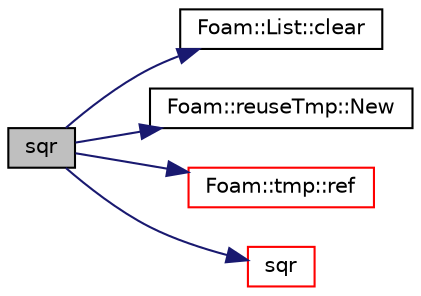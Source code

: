 digraph "sqr"
{
  bgcolor="transparent";
  edge [fontname="Helvetica",fontsize="10",labelfontname="Helvetica",labelfontsize="10"];
  node [fontname="Helvetica",fontsize="10",shape=record];
  rankdir="LR";
  Node1 [label="sqr",height=0.2,width=0.4,color="black", fillcolor="grey75", style="filled", fontcolor="black"];
  Node1 -> Node2 [color="midnightblue",fontsize="10",style="solid",fontname="Helvetica"];
  Node2 [label="Foam::List::clear",height=0.2,width=0.4,color="black",URL="$a01366.html#ac8bb3912a3ce86b15842e79d0b421204",tooltip="Clear the list, i.e. set size to zero. "];
  Node1 -> Node3 [color="midnightblue",fontsize="10",style="solid",fontname="Helvetica"];
  Node3 [label="Foam::reuseTmp::New",height=0.2,width=0.4,color="black",URL="$a02171.html#a2b5e0e2610db362989068624238a3e2c"];
  Node1 -> Node4 [color="midnightblue",fontsize="10",style="solid",fontname="Helvetica"];
  Node4 [label="Foam::tmp::ref",height=0.2,width=0.4,color="red",URL="$a02631.html#a355da090b61b5b48e7435dec5942b7e9",tooltip="Return non-const reference or generate a fatal error. "];
  Node1 -> Node5 [color="midnightblue",fontsize="10",style="solid",fontname="Helvetica"];
  Node5 [label="sqr",height=0.2,width=0.4,color="red",URL="$a10758.html#a277dc11c581d53826ab5090b08f3b17b"];
}
